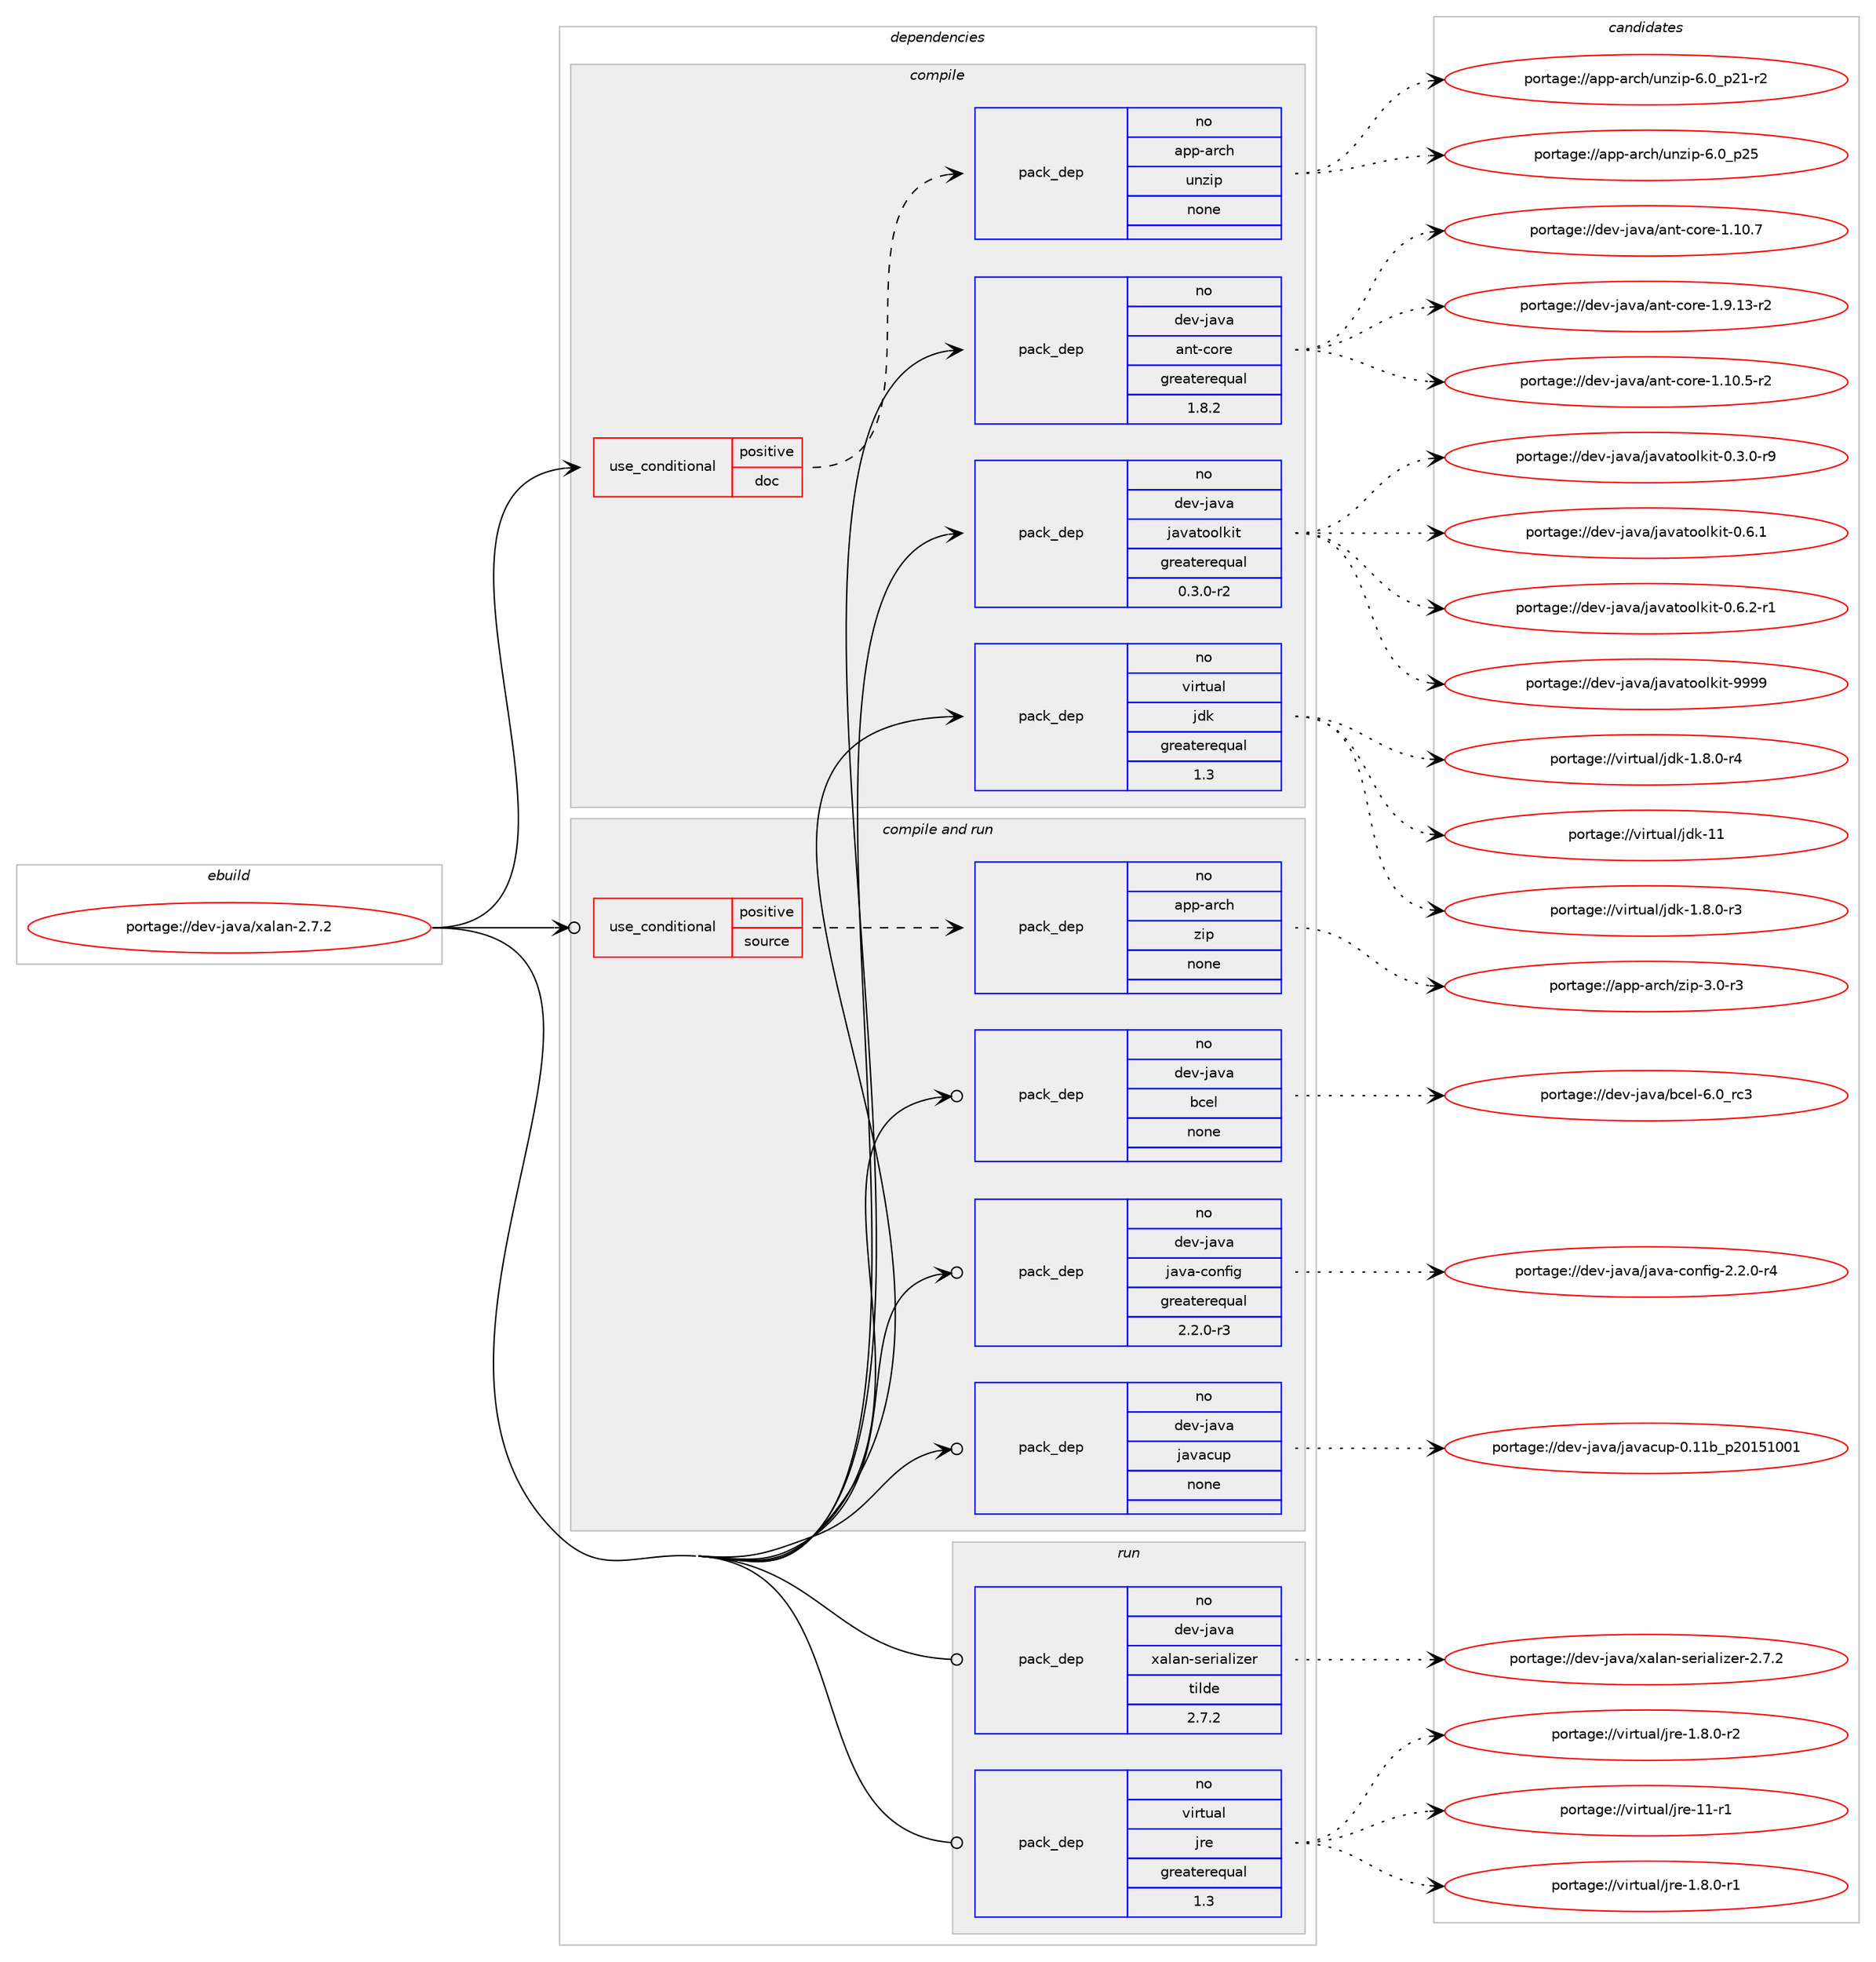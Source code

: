 digraph prolog {

# *************
# Graph options
# *************

newrank=true;
concentrate=true;
compound=true;
graph [rankdir=LR,fontname=Helvetica,fontsize=10,ranksep=1.5];#, ranksep=2.5, nodesep=0.2];
edge  [arrowhead=vee];
node  [fontname=Helvetica,fontsize=10];

# **********
# The ebuild
# **********

subgraph cluster_leftcol {
color=gray;
rank=same;
label=<<i>ebuild</i>>;
id [label="portage://dev-java/xalan-2.7.2", color=red, width=4, href="../dev-java/xalan-2.7.2.svg"];
}

# ****************
# The dependencies
# ****************

subgraph cluster_midcol {
color=gray;
label=<<i>dependencies</i>>;
subgraph cluster_compile {
fillcolor="#eeeeee";
style=filled;
label=<<i>compile</i>>;
subgraph cond18943 {
dependency92455 [label=<<TABLE BORDER="0" CELLBORDER="1" CELLSPACING="0" CELLPADDING="4"><TR><TD ROWSPAN="3" CELLPADDING="10">use_conditional</TD></TR><TR><TD>positive</TD></TR><TR><TD>doc</TD></TR></TABLE>>, shape=none, color=red];
subgraph pack70780 {
dependency92456 [label=<<TABLE BORDER="0" CELLBORDER="1" CELLSPACING="0" CELLPADDING="4" WIDTH="220"><TR><TD ROWSPAN="6" CELLPADDING="30">pack_dep</TD></TR><TR><TD WIDTH="110">no</TD></TR><TR><TD>app-arch</TD></TR><TR><TD>unzip</TD></TR><TR><TD>none</TD></TR><TR><TD></TD></TR></TABLE>>, shape=none, color=blue];
}
dependency92455:e -> dependency92456:w [weight=20,style="dashed",arrowhead="vee"];
}
id:e -> dependency92455:w [weight=20,style="solid",arrowhead="vee"];
subgraph pack70781 {
dependency92457 [label=<<TABLE BORDER="0" CELLBORDER="1" CELLSPACING="0" CELLPADDING="4" WIDTH="220"><TR><TD ROWSPAN="6" CELLPADDING="30">pack_dep</TD></TR><TR><TD WIDTH="110">no</TD></TR><TR><TD>dev-java</TD></TR><TR><TD>ant-core</TD></TR><TR><TD>greaterequal</TD></TR><TR><TD>1.8.2</TD></TR></TABLE>>, shape=none, color=blue];
}
id:e -> dependency92457:w [weight=20,style="solid",arrowhead="vee"];
subgraph pack70782 {
dependency92458 [label=<<TABLE BORDER="0" CELLBORDER="1" CELLSPACING="0" CELLPADDING="4" WIDTH="220"><TR><TD ROWSPAN="6" CELLPADDING="30">pack_dep</TD></TR><TR><TD WIDTH="110">no</TD></TR><TR><TD>dev-java</TD></TR><TR><TD>javatoolkit</TD></TR><TR><TD>greaterequal</TD></TR><TR><TD>0.3.0-r2</TD></TR></TABLE>>, shape=none, color=blue];
}
id:e -> dependency92458:w [weight=20,style="solid",arrowhead="vee"];
subgraph pack70783 {
dependency92459 [label=<<TABLE BORDER="0" CELLBORDER="1" CELLSPACING="0" CELLPADDING="4" WIDTH="220"><TR><TD ROWSPAN="6" CELLPADDING="30">pack_dep</TD></TR><TR><TD WIDTH="110">no</TD></TR><TR><TD>virtual</TD></TR><TR><TD>jdk</TD></TR><TR><TD>greaterequal</TD></TR><TR><TD>1.3</TD></TR></TABLE>>, shape=none, color=blue];
}
id:e -> dependency92459:w [weight=20,style="solid",arrowhead="vee"];
}
subgraph cluster_compileandrun {
fillcolor="#eeeeee";
style=filled;
label=<<i>compile and run</i>>;
subgraph cond18944 {
dependency92460 [label=<<TABLE BORDER="0" CELLBORDER="1" CELLSPACING="0" CELLPADDING="4"><TR><TD ROWSPAN="3" CELLPADDING="10">use_conditional</TD></TR><TR><TD>positive</TD></TR><TR><TD>source</TD></TR></TABLE>>, shape=none, color=red];
subgraph pack70784 {
dependency92461 [label=<<TABLE BORDER="0" CELLBORDER="1" CELLSPACING="0" CELLPADDING="4" WIDTH="220"><TR><TD ROWSPAN="6" CELLPADDING="30">pack_dep</TD></TR><TR><TD WIDTH="110">no</TD></TR><TR><TD>app-arch</TD></TR><TR><TD>zip</TD></TR><TR><TD>none</TD></TR><TR><TD></TD></TR></TABLE>>, shape=none, color=blue];
}
dependency92460:e -> dependency92461:w [weight=20,style="dashed",arrowhead="vee"];
}
id:e -> dependency92460:w [weight=20,style="solid",arrowhead="odotvee"];
subgraph pack70785 {
dependency92462 [label=<<TABLE BORDER="0" CELLBORDER="1" CELLSPACING="0" CELLPADDING="4" WIDTH="220"><TR><TD ROWSPAN="6" CELLPADDING="30">pack_dep</TD></TR><TR><TD WIDTH="110">no</TD></TR><TR><TD>dev-java</TD></TR><TR><TD>bcel</TD></TR><TR><TD>none</TD></TR><TR><TD></TD></TR></TABLE>>, shape=none, color=blue];
}
id:e -> dependency92462:w [weight=20,style="solid",arrowhead="odotvee"];
subgraph pack70786 {
dependency92463 [label=<<TABLE BORDER="0" CELLBORDER="1" CELLSPACING="0" CELLPADDING="4" WIDTH="220"><TR><TD ROWSPAN="6" CELLPADDING="30">pack_dep</TD></TR><TR><TD WIDTH="110">no</TD></TR><TR><TD>dev-java</TD></TR><TR><TD>java-config</TD></TR><TR><TD>greaterequal</TD></TR><TR><TD>2.2.0-r3</TD></TR></TABLE>>, shape=none, color=blue];
}
id:e -> dependency92463:w [weight=20,style="solid",arrowhead="odotvee"];
subgraph pack70787 {
dependency92464 [label=<<TABLE BORDER="0" CELLBORDER="1" CELLSPACING="0" CELLPADDING="4" WIDTH="220"><TR><TD ROWSPAN="6" CELLPADDING="30">pack_dep</TD></TR><TR><TD WIDTH="110">no</TD></TR><TR><TD>dev-java</TD></TR><TR><TD>javacup</TD></TR><TR><TD>none</TD></TR><TR><TD></TD></TR></TABLE>>, shape=none, color=blue];
}
id:e -> dependency92464:w [weight=20,style="solid",arrowhead="odotvee"];
}
subgraph cluster_run {
fillcolor="#eeeeee";
style=filled;
label=<<i>run</i>>;
subgraph pack70788 {
dependency92465 [label=<<TABLE BORDER="0" CELLBORDER="1" CELLSPACING="0" CELLPADDING="4" WIDTH="220"><TR><TD ROWSPAN="6" CELLPADDING="30">pack_dep</TD></TR><TR><TD WIDTH="110">no</TD></TR><TR><TD>dev-java</TD></TR><TR><TD>xalan-serializer</TD></TR><TR><TD>tilde</TD></TR><TR><TD>2.7.2</TD></TR></TABLE>>, shape=none, color=blue];
}
id:e -> dependency92465:w [weight=20,style="solid",arrowhead="odot"];
subgraph pack70789 {
dependency92466 [label=<<TABLE BORDER="0" CELLBORDER="1" CELLSPACING="0" CELLPADDING="4" WIDTH="220"><TR><TD ROWSPAN="6" CELLPADDING="30">pack_dep</TD></TR><TR><TD WIDTH="110">no</TD></TR><TR><TD>virtual</TD></TR><TR><TD>jre</TD></TR><TR><TD>greaterequal</TD></TR><TR><TD>1.3</TD></TR></TABLE>>, shape=none, color=blue];
}
id:e -> dependency92466:w [weight=20,style="solid",arrowhead="odot"];
}
}

# **************
# The candidates
# **************

subgraph cluster_choices {
rank=same;
color=gray;
label=<<i>candidates</i>>;

subgraph choice70780 {
color=black;
nodesep=1;
choiceportage9711211245971149910447117110122105112455446489511250494511450 [label="portage://app-arch/unzip-6.0_p21-r2", color=red, width=4,href="../app-arch/unzip-6.0_p21-r2.svg"];
choiceportage971121124597114991044711711012210511245544648951125053 [label="portage://app-arch/unzip-6.0_p25", color=red, width=4,href="../app-arch/unzip-6.0_p25.svg"];
dependency92456:e -> choiceportage9711211245971149910447117110122105112455446489511250494511450:w [style=dotted,weight="100"];
dependency92456:e -> choiceportage971121124597114991044711711012210511245544648951125053:w [style=dotted,weight="100"];
}
subgraph choice70781 {
color=black;
nodesep=1;
choiceportage10010111845106971189747971101164599111114101454946494846534511450 [label="portage://dev-java/ant-core-1.10.5-r2", color=red, width=4,href="../dev-java/ant-core-1.10.5-r2.svg"];
choiceportage1001011184510697118974797110116459911111410145494649484655 [label="portage://dev-java/ant-core-1.10.7", color=red, width=4,href="../dev-java/ant-core-1.10.7.svg"];
choiceportage10010111845106971189747971101164599111114101454946574649514511450 [label="portage://dev-java/ant-core-1.9.13-r2", color=red, width=4,href="../dev-java/ant-core-1.9.13-r2.svg"];
dependency92457:e -> choiceportage10010111845106971189747971101164599111114101454946494846534511450:w [style=dotted,weight="100"];
dependency92457:e -> choiceportage1001011184510697118974797110116459911111410145494649484655:w [style=dotted,weight="100"];
dependency92457:e -> choiceportage10010111845106971189747971101164599111114101454946574649514511450:w [style=dotted,weight="100"];
}
subgraph choice70782 {
color=black;
nodesep=1;
choiceportage1001011184510697118974710697118971161111111081071051164548465146484511457 [label="portage://dev-java/javatoolkit-0.3.0-r9", color=red, width=4,href="../dev-java/javatoolkit-0.3.0-r9.svg"];
choiceportage100101118451069711897471069711897116111111108107105116454846544649 [label="portage://dev-java/javatoolkit-0.6.1", color=red, width=4,href="../dev-java/javatoolkit-0.6.1.svg"];
choiceportage1001011184510697118974710697118971161111111081071051164548465446504511449 [label="portage://dev-java/javatoolkit-0.6.2-r1", color=red, width=4,href="../dev-java/javatoolkit-0.6.2-r1.svg"];
choiceportage1001011184510697118974710697118971161111111081071051164557575757 [label="portage://dev-java/javatoolkit-9999", color=red, width=4,href="../dev-java/javatoolkit-9999.svg"];
dependency92458:e -> choiceportage1001011184510697118974710697118971161111111081071051164548465146484511457:w [style=dotted,weight="100"];
dependency92458:e -> choiceportage100101118451069711897471069711897116111111108107105116454846544649:w [style=dotted,weight="100"];
dependency92458:e -> choiceportage1001011184510697118974710697118971161111111081071051164548465446504511449:w [style=dotted,weight="100"];
dependency92458:e -> choiceportage1001011184510697118974710697118971161111111081071051164557575757:w [style=dotted,weight="100"];
}
subgraph choice70783 {
color=black;
nodesep=1;
choiceportage11810511411611797108471061001074549465646484511451 [label="portage://virtual/jdk-1.8.0-r3", color=red, width=4,href="../virtual/jdk-1.8.0-r3.svg"];
choiceportage11810511411611797108471061001074549465646484511452 [label="portage://virtual/jdk-1.8.0-r4", color=red, width=4,href="../virtual/jdk-1.8.0-r4.svg"];
choiceportage1181051141161179710847106100107454949 [label="portage://virtual/jdk-11", color=red, width=4,href="../virtual/jdk-11.svg"];
dependency92459:e -> choiceportage11810511411611797108471061001074549465646484511451:w [style=dotted,weight="100"];
dependency92459:e -> choiceportage11810511411611797108471061001074549465646484511452:w [style=dotted,weight="100"];
dependency92459:e -> choiceportage1181051141161179710847106100107454949:w [style=dotted,weight="100"];
}
subgraph choice70784 {
color=black;
nodesep=1;
choiceportage9711211245971149910447122105112455146484511451 [label="portage://app-arch/zip-3.0-r3", color=red, width=4,href="../app-arch/zip-3.0-r3.svg"];
dependency92461:e -> choiceportage9711211245971149910447122105112455146484511451:w [style=dotted,weight="100"];
}
subgraph choice70785 {
color=black;
nodesep=1;
choiceportage10010111845106971189747989910110845544648951149951 [label="portage://dev-java/bcel-6.0_rc3", color=red, width=4,href="../dev-java/bcel-6.0_rc3.svg"];
dependency92462:e -> choiceportage10010111845106971189747989910110845544648951149951:w [style=dotted,weight="100"];
}
subgraph choice70786 {
color=black;
nodesep=1;
choiceportage10010111845106971189747106971189745991111101021051034550465046484511452 [label="portage://dev-java/java-config-2.2.0-r4", color=red, width=4,href="../dev-java/java-config-2.2.0-r4.svg"];
dependency92463:e -> choiceportage10010111845106971189747106971189745991111101021051034550465046484511452:w [style=dotted,weight="100"];
}
subgraph choice70787 {
color=black;
nodesep=1;
choiceportage10010111845106971189747106971189799117112454846494998951125048495349484849 [label="portage://dev-java/javacup-0.11b_p20151001", color=red, width=4,href="../dev-java/javacup-0.11b_p20151001.svg"];
dependency92464:e -> choiceportage10010111845106971189747106971189799117112454846494998951125048495349484849:w [style=dotted,weight="100"];
}
subgraph choice70788 {
color=black;
nodesep=1;
choiceportage1001011184510697118974712097108971104511510111410597108105122101114455046554650 [label="portage://dev-java/xalan-serializer-2.7.2", color=red, width=4,href="../dev-java/xalan-serializer-2.7.2.svg"];
dependency92465:e -> choiceportage1001011184510697118974712097108971104511510111410597108105122101114455046554650:w [style=dotted,weight="100"];
}
subgraph choice70789 {
color=black;
nodesep=1;
choiceportage11810511411611797108471061141014549465646484511449 [label="portage://virtual/jre-1.8.0-r1", color=red, width=4,href="../virtual/jre-1.8.0-r1.svg"];
choiceportage11810511411611797108471061141014549465646484511450 [label="portage://virtual/jre-1.8.0-r2", color=red, width=4,href="../virtual/jre-1.8.0-r2.svg"];
choiceportage11810511411611797108471061141014549494511449 [label="portage://virtual/jre-11-r1", color=red, width=4,href="../virtual/jre-11-r1.svg"];
dependency92466:e -> choiceportage11810511411611797108471061141014549465646484511449:w [style=dotted,weight="100"];
dependency92466:e -> choiceportage11810511411611797108471061141014549465646484511450:w [style=dotted,weight="100"];
dependency92466:e -> choiceportage11810511411611797108471061141014549494511449:w [style=dotted,weight="100"];
}
}

}

